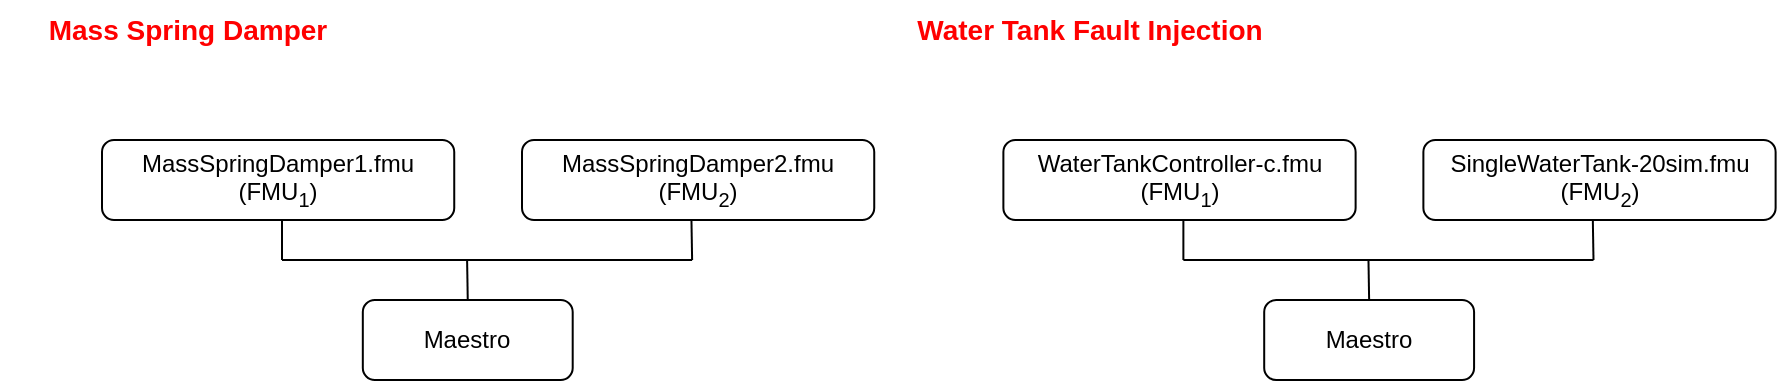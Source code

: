 <mxfile compressed="false" version="22.0.5" type="device">
  <diagram id="jLFWp5vPmYcwOU4BX7Fm" name="examples">
    <mxGraphModel dx="-1027" dy="478" grid="1" gridSize="10" guides="1" tooltips="1" connect="1" arrows="1" fold="1" page="1" pageScale="1" pageWidth="1100" pageHeight="850" math="0" shadow="0">
      <root>
        <mxCell id="VsSiiwDWSvhPQYji7nPq-0" />
        <mxCell id="VsSiiwDWSvhPQYji7nPq-1" parent="VsSiiwDWSvhPQYji7nPq-0" />
        <mxCell id="VsSiiwDWSvhPQYji7nPq-2" value="&lt;font color=&quot;#ff0000&quot; style=&quot;font-size: 14px&quot;&gt;&lt;b&gt;Mass Spring Damper&lt;/b&gt;&lt;/font&gt;" style="text;html=1;strokeColor=none;fillColor=none;align=center;verticalAlign=middle;whiteSpace=wrap;rounded=0;" parent="VsSiiwDWSvhPQYji7nPq-1" vertex="1">
          <mxGeometry x="2349.305" y="80" width="187.789" height="30" as="geometry" />
        </mxCell>
        <mxCell id="YsSumCsWpL5JwZorpIQ9-1" value="" style="group" parent="VsSiiwDWSvhPQYji7nPq-1" vertex="1" connectable="0">
          <mxGeometry x="2400" y="150" width="386.12" height="120" as="geometry" />
        </mxCell>
        <mxCell id="VsSiiwDWSvhPQYji7nPq-3" value="Maestro" style="rounded=1;whiteSpace=wrap;html=1;" parent="YsSumCsWpL5JwZorpIQ9-1" vertex="1">
          <mxGeometry x="130.412" y="80" width="104.941" height="40" as="geometry" />
        </mxCell>
        <mxCell id="VsSiiwDWSvhPQYji7nPq-4" value="MassSpringDamper1.fmu&lt;br&gt;(FMU&lt;sub&gt;1&lt;/sub&gt;)" style="rounded=1;whiteSpace=wrap;html=1;" parent="YsSumCsWpL5JwZorpIQ9-1" vertex="1">
          <mxGeometry width="176.12" height="40" as="geometry" />
        </mxCell>
        <mxCell id="VsSiiwDWSvhPQYji7nPq-6" value="" style="endArrow=none;html=1;rounded=0;" parent="YsSumCsWpL5JwZorpIQ9-1" edge="1">
          <mxGeometry width="50" height="50" relative="1" as="geometry">
            <mxPoint x="90" y="60" as="sourcePoint" />
            <mxPoint x="295.059" y="60" as="targetPoint" />
          </mxGeometry>
        </mxCell>
        <mxCell id="VsSiiwDWSvhPQYji7nPq-7" value="" style="endArrow=none;html=1;rounded=0;" parent="YsSumCsWpL5JwZorpIQ9-1" edge="1">
          <mxGeometry width="50" height="50" relative="1" as="geometry">
            <mxPoint x="90" y="40" as="sourcePoint" />
            <mxPoint x="90" y="60" as="targetPoint" />
            <Array as="points">
              <mxPoint x="90" y="40" />
            </Array>
          </mxGeometry>
        </mxCell>
        <mxCell id="VsSiiwDWSvhPQYji7nPq-8" value="" style="endArrow=none;html=1;rounded=0;exitX=0.375;exitY=1.057;exitDx=0;exitDy=0;exitPerimeter=0;" parent="YsSumCsWpL5JwZorpIQ9-1" edge="1">
          <mxGeometry width="50" height="50" relative="1" as="geometry">
            <mxPoint x="182.554" y="60.28" as="sourcePoint" />
            <mxPoint x="182.882" y="80" as="targetPoint" />
          </mxGeometry>
        </mxCell>
        <mxCell id="VsSiiwDWSvhPQYji7nPq-9" value="" style="endArrow=none;html=1;rounded=0;exitX=0.375;exitY=1.057;exitDx=0;exitDy=0;exitPerimeter=0;" parent="YsSumCsWpL5JwZorpIQ9-1" edge="1">
          <mxGeometry width="50" height="50" relative="1" as="geometry">
            <mxPoint x="294.731" y="40.28" as="sourcePoint" />
            <mxPoint x="295.059" y="60" as="targetPoint" />
          </mxGeometry>
        </mxCell>
        <mxCell id="YsSumCsWpL5JwZorpIQ9-0" value="MassSpringDamper2.fmu&lt;br&gt;(FMU&lt;sub&gt;2&lt;/sub&gt;)" style="rounded=1;whiteSpace=wrap;html=1;" parent="YsSumCsWpL5JwZorpIQ9-1" vertex="1">
          <mxGeometry x="210" width="176.12" height="40" as="geometry" />
        </mxCell>
        <mxCell id="-_rG3soVA4n7p6XDSwA1-18" value="&lt;font color=&quot;#ff0000&quot;&gt;&lt;span style=&quot;font-size: 14px;&quot;&gt;&lt;b&gt;Water Tank Fault Injection&lt;/b&gt;&lt;/span&gt;&lt;/font&gt;" style="text;html=1;strokeColor=none;fillColor=none;align=center;verticalAlign=middle;whiteSpace=wrap;rounded=0;" vertex="1" parent="VsSiiwDWSvhPQYji7nPq-1">
          <mxGeometry x="2799.995" y="80" width="187.789" height="30" as="geometry" />
        </mxCell>
        <mxCell id="-_rG3soVA4n7p6XDSwA1-19" value="" style="group" vertex="1" connectable="0" parent="VsSiiwDWSvhPQYji7nPq-1">
          <mxGeometry x="2850.69" y="150" width="386.12" height="120" as="geometry" />
        </mxCell>
        <mxCell id="-_rG3soVA4n7p6XDSwA1-20" value="Maestro" style="rounded=1;whiteSpace=wrap;html=1;" vertex="1" parent="-_rG3soVA4n7p6XDSwA1-19">
          <mxGeometry x="130.412" y="80" width="104.941" height="40" as="geometry" />
        </mxCell>
        <mxCell id="-_rG3soVA4n7p6XDSwA1-21" value="WaterTankController-c.fmu&lt;br&gt;(FMU&lt;sub&gt;1&lt;/sub&gt;)" style="rounded=1;whiteSpace=wrap;html=1;" vertex="1" parent="-_rG3soVA4n7p6XDSwA1-19">
          <mxGeometry width="176.12" height="40" as="geometry" />
        </mxCell>
        <mxCell id="-_rG3soVA4n7p6XDSwA1-22" value="" style="endArrow=none;html=1;rounded=0;" edge="1" parent="-_rG3soVA4n7p6XDSwA1-19">
          <mxGeometry width="50" height="50" relative="1" as="geometry">
            <mxPoint x="90" y="60" as="sourcePoint" />
            <mxPoint x="295.059" y="60" as="targetPoint" />
          </mxGeometry>
        </mxCell>
        <mxCell id="-_rG3soVA4n7p6XDSwA1-23" value="" style="endArrow=none;html=1;rounded=0;" edge="1" parent="-_rG3soVA4n7p6XDSwA1-19">
          <mxGeometry width="50" height="50" relative="1" as="geometry">
            <mxPoint x="90" y="40" as="sourcePoint" />
            <mxPoint x="90" y="60" as="targetPoint" />
            <Array as="points">
              <mxPoint x="90" y="40" />
            </Array>
          </mxGeometry>
        </mxCell>
        <mxCell id="-_rG3soVA4n7p6XDSwA1-24" value="" style="endArrow=none;html=1;rounded=0;exitX=0.375;exitY=1.057;exitDx=0;exitDy=0;exitPerimeter=0;" edge="1" parent="-_rG3soVA4n7p6XDSwA1-19">
          <mxGeometry width="50" height="50" relative="1" as="geometry">
            <mxPoint x="182.554" y="60.28" as="sourcePoint" />
            <mxPoint x="182.882" y="80" as="targetPoint" />
          </mxGeometry>
        </mxCell>
        <mxCell id="-_rG3soVA4n7p6XDSwA1-25" value="" style="endArrow=none;html=1;rounded=0;exitX=0.375;exitY=1.057;exitDx=0;exitDy=0;exitPerimeter=0;" edge="1" parent="-_rG3soVA4n7p6XDSwA1-19">
          <mxGeometry width="50" height="50" relative="1" as="geometry">
            <mxPoint x="294.731" y="40.28" as="sourcePoint" />
            <mxPoint x="295.059" y="60" as="targetPoint" />
          </mxGeometry>
        </mxCell>
        <mxCell id="-_rG3soVA4n7p6XDSwA1-26" value="SingleWaterTank-20sim.fmu&lt;br&gt;(FMU&lt;sub&gt;2&lt;/sub&gt;)" style="rounded=1;whiteSpace=wrap;html=1;" vertex="1" parent="-_rG3soVA4n7p6XDSwA1-19">
          <mxGeometry x="210" width="176.12" height="40" as="geometry" />
        </mxCell>
      </root>
    </mxGraphModel>
  </diagram>
</mxfile>
